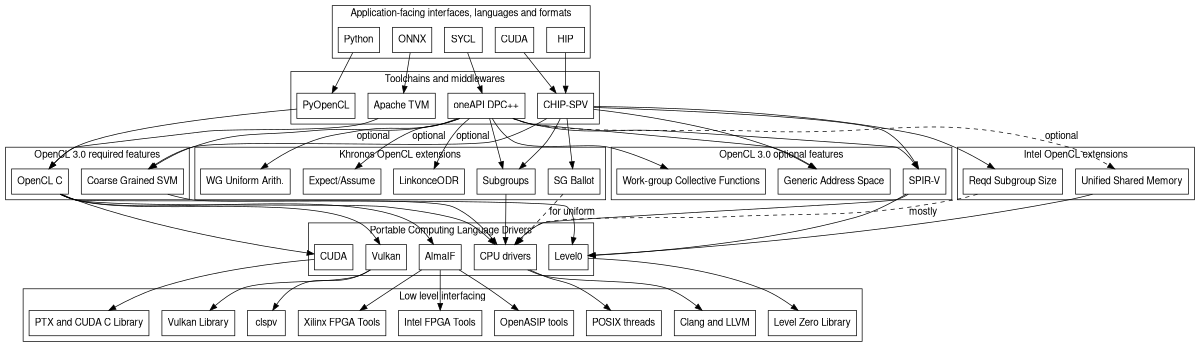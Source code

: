 digraph D {
  fontname="Helvetica,Arial,sans-serif";
  fontcolor=black;
  size="8.0";
  pad="0.0";
  ratio="compress";
  node [fontname="Helvetica,Arial,sans-serif",color=black,fillcolor=white,shape=box]
  edge [fontname="Helvetica,Arial,sans-serif"]

  subgraph cluster_inputs {
    fontcolor=black;
    node [style=filled];
    label = "Application-facing interfaces, languages and formats";

    SYCL;
// WiP: OpenVX;
    HIP;
    CUDA;
    Python;
    ONNX;
  }

  subgraph cluster_tools {
    fontcolor=black;
    label = "Toolchains and middlewares";
    node [style=filled]
    DPCPP [label="oneAPI DPC++"];
    TVM [label="Apache TVM"];
    PyOpenCL [label="PyOpenCL"];
    CHIPSPV [label="CHIP-SPV"];
  }

  SYCL -> DPCPP;
  ONNX -> TVM;
  Python -> PyOpenCL;
  CUDA -> CHIPSPV;
  HIP -> CHIPSPV;

  subgraph cluster_open_portability {
    label = "OpenCL 3.0 required features";

    OpenCLC [label="OpenCL C"];
    CoarseSVM [label="Coarse Grained SVM"];
  }

  subgraph cluster_khronos_ext {
    label = "Khronos OpenCL extensions";
    cl_khr_subgroups [label="Subgroups"];
    cl_khr_subgroup_ballot [label="SG Ballot"];
    cl_khr_expect_assume [label="Expect/Assume"];
    cl_khr_spirv_linkonce_odr [label="LinkonceODR"];
    cl_khr_work_group_uniform_arithmetic [label="WG Uniform Arith."];
  }

  subgraph cluster_opencl_optional {
    label = "OpenCL 3.0 optional features";
    GenericAS [label="Generic Address Space"];
    SPV [label="SPIR-V"];
    WGCollective [label="Work-group Collective Functions"];
  }

  subgraph cluster_intel_ext {
    label = "Intel OpenCL extensions";
//    node [fontsize=8,shape=none,margin=0];
//    cl_intel_sub_group_shuffle;
//    cl_intel_sub_group_shuffle_xor;
    cl_intel_unified_shared_memory [label="Unified Shared Memory"];
    cl_intel_required_subgroup_size [label="Reqd Subgroup Size"];
  }

  DPCPP -> SPV;
  DPCPP -> GenericAS;
  DPCPP -> cl_intel_unified_shared_memory [style=dashed,label=optional];
  DPCPP -> cl_khr_subgroups;
  DPCPP -> CoarseSVM;
  DPCPP -> WGCollective;
  DPCPP -> cl_khr_expect_assume [label="optional"];
  DPCPP -> cl_khr_spirv_linkonce_odr [label="optional"];
  DPCPP -> cl_khr_work_group_uniform_arithmetic [label="optional"];

  CHIPSPV -> cl_khr_subgroups;
  CHIPSPV -> cl_khr_subgroup_ballot;
  CHIPSPV -> GenericAS;
// cl_khr_subgroups could be used to replace them, but Intel CPU doesn't advertise
// them.
//  CHIPSPV -> cl_intel_sub_group_shuffle [style=dashed,label="or khr_subgroups"];
//  CHIPSPV -> cl_intel_sub_group_shuffle_xor [style=dashed,label="or khr_subgroups"]
  CHIPSPV -> SPV;
  CHIPSPV -> CoarseSVM;
  CHIPSPV -> cl_intel_required_subgroup_size;
//  CHIPSPV -> cl_intel_sub_group_shuffle [style=dashed,label=optional];
//  CHIPSPV -> cl_intel_sub_group_shuffle_xor [style=dashed,label=optional];

  PyOpenCL -> OpenCLC;

  TVM -> OpenCLC;

  subgraph cluster_PoCL {
    label = "Portable Computing Language Drivers"
    PoCLCPU [label="CPU drivers"];
    PoCLLevel0 [label="Level0"];
    PoCLCUDA [label="CUDA"];
    PoCLVulkan [label="Vulkan"];
    PoCLAlmaIF [label="AlmaIF"];
  }

  CoarseSVM -> PoCLCPU;

  OpenCLC -> PoCLCPU;
  OpenCLC -> PoCLLevel0;
  OpenCLC -> PoCLCUDA;
  OpenCLC -> PoCLVulkan;
  OpenCLC -> PoCLAlmaIF;

  SPV -> PoCLCPU;
  SPV -> PoCLLevel0;

  cl_khr_subgroups -> PoCLCPU;
  cl_intel_required_subgroup_size -> PoCLCPU [style=dashed,label="mostly"];
  cl_khr_subgroup_ballot -> PoCLCPU [style=dashed,label="for uniform"];

  cl_intel_unified_shared_memory -> PoCLLevel0;


  subgraph cluster_if {
    label = "Low level interfacing";
    libLevel0 [label="Level Zero Library"];
    libVulkan [label="Vulkan Library"];
    clspv [label="clspv"];
    libCUDA [label="PTX and CUDA C Library"];
    XilinxFPGALibs [label="Xilinx FPGA Tools"];
    IntelFPGALibs [label="Intel FPGA Tools"];
    LLVM [label="Clang and LLVM"];
    OpenASIP [label="OpenASIP tools"]
    Pthread [label="POSIX threads"];
  }

  PoCLVulkan->libVulkan;
  PoCLVulkan->clspv;
  PoCLLevel0->libLevel0;
  PoCLCUDA->libCUDA;
  PoCLCPU->LLVM;
  PoCLCPU->Pthread;
  PoCLAlmaIF->XilinxFPGALibs;
  PoCLAlmaIF->IntelFPGALibs;
  PoCLAlmaIF->OpenASIP;
}
